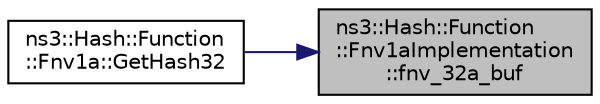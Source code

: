 digraph "ns3::Hash::Function::Fnv1aImplementation::fnv_32a_buf"
{
 // LATEX_PDF_SIZE
  edge [fontname="Helvetica",fontsize="10",labelfontname="Helvetica",labelfontsize="10"];
  node [fontname="Helvetica",fontsize="10",shape=record];
  rankdir="RL";
  Node1 [label="ns3::Hash::Function\l::Fnv1aImplementation\l::fnv_32a_buf",height=0.2,width=0.4,color="black", fillcolor="grey75", style="filled", fontcolor="black",tooltip="fnv_32a_buf - perform a 32 bit Fowler/Noll/Vo FNV-1a hash on a buffer"];
  Node1 -> Node2 [dir="back",color="midnightblue",fontsize="10",style="solid",fontname="Helvetica"];
  Node2 [label="ns3::Hash::Function\l::Fnv1a::GetHash32",height=0.2,width=0.4,color="black", fillcolor="white", style="filled",URL="$classns3_1_1_hash_1_1_function_1_1_fnv1a.html#afa2474c3631440097d679da74256e529",tooltip="Compute 32-bit hash of a byte buffer."];
}
